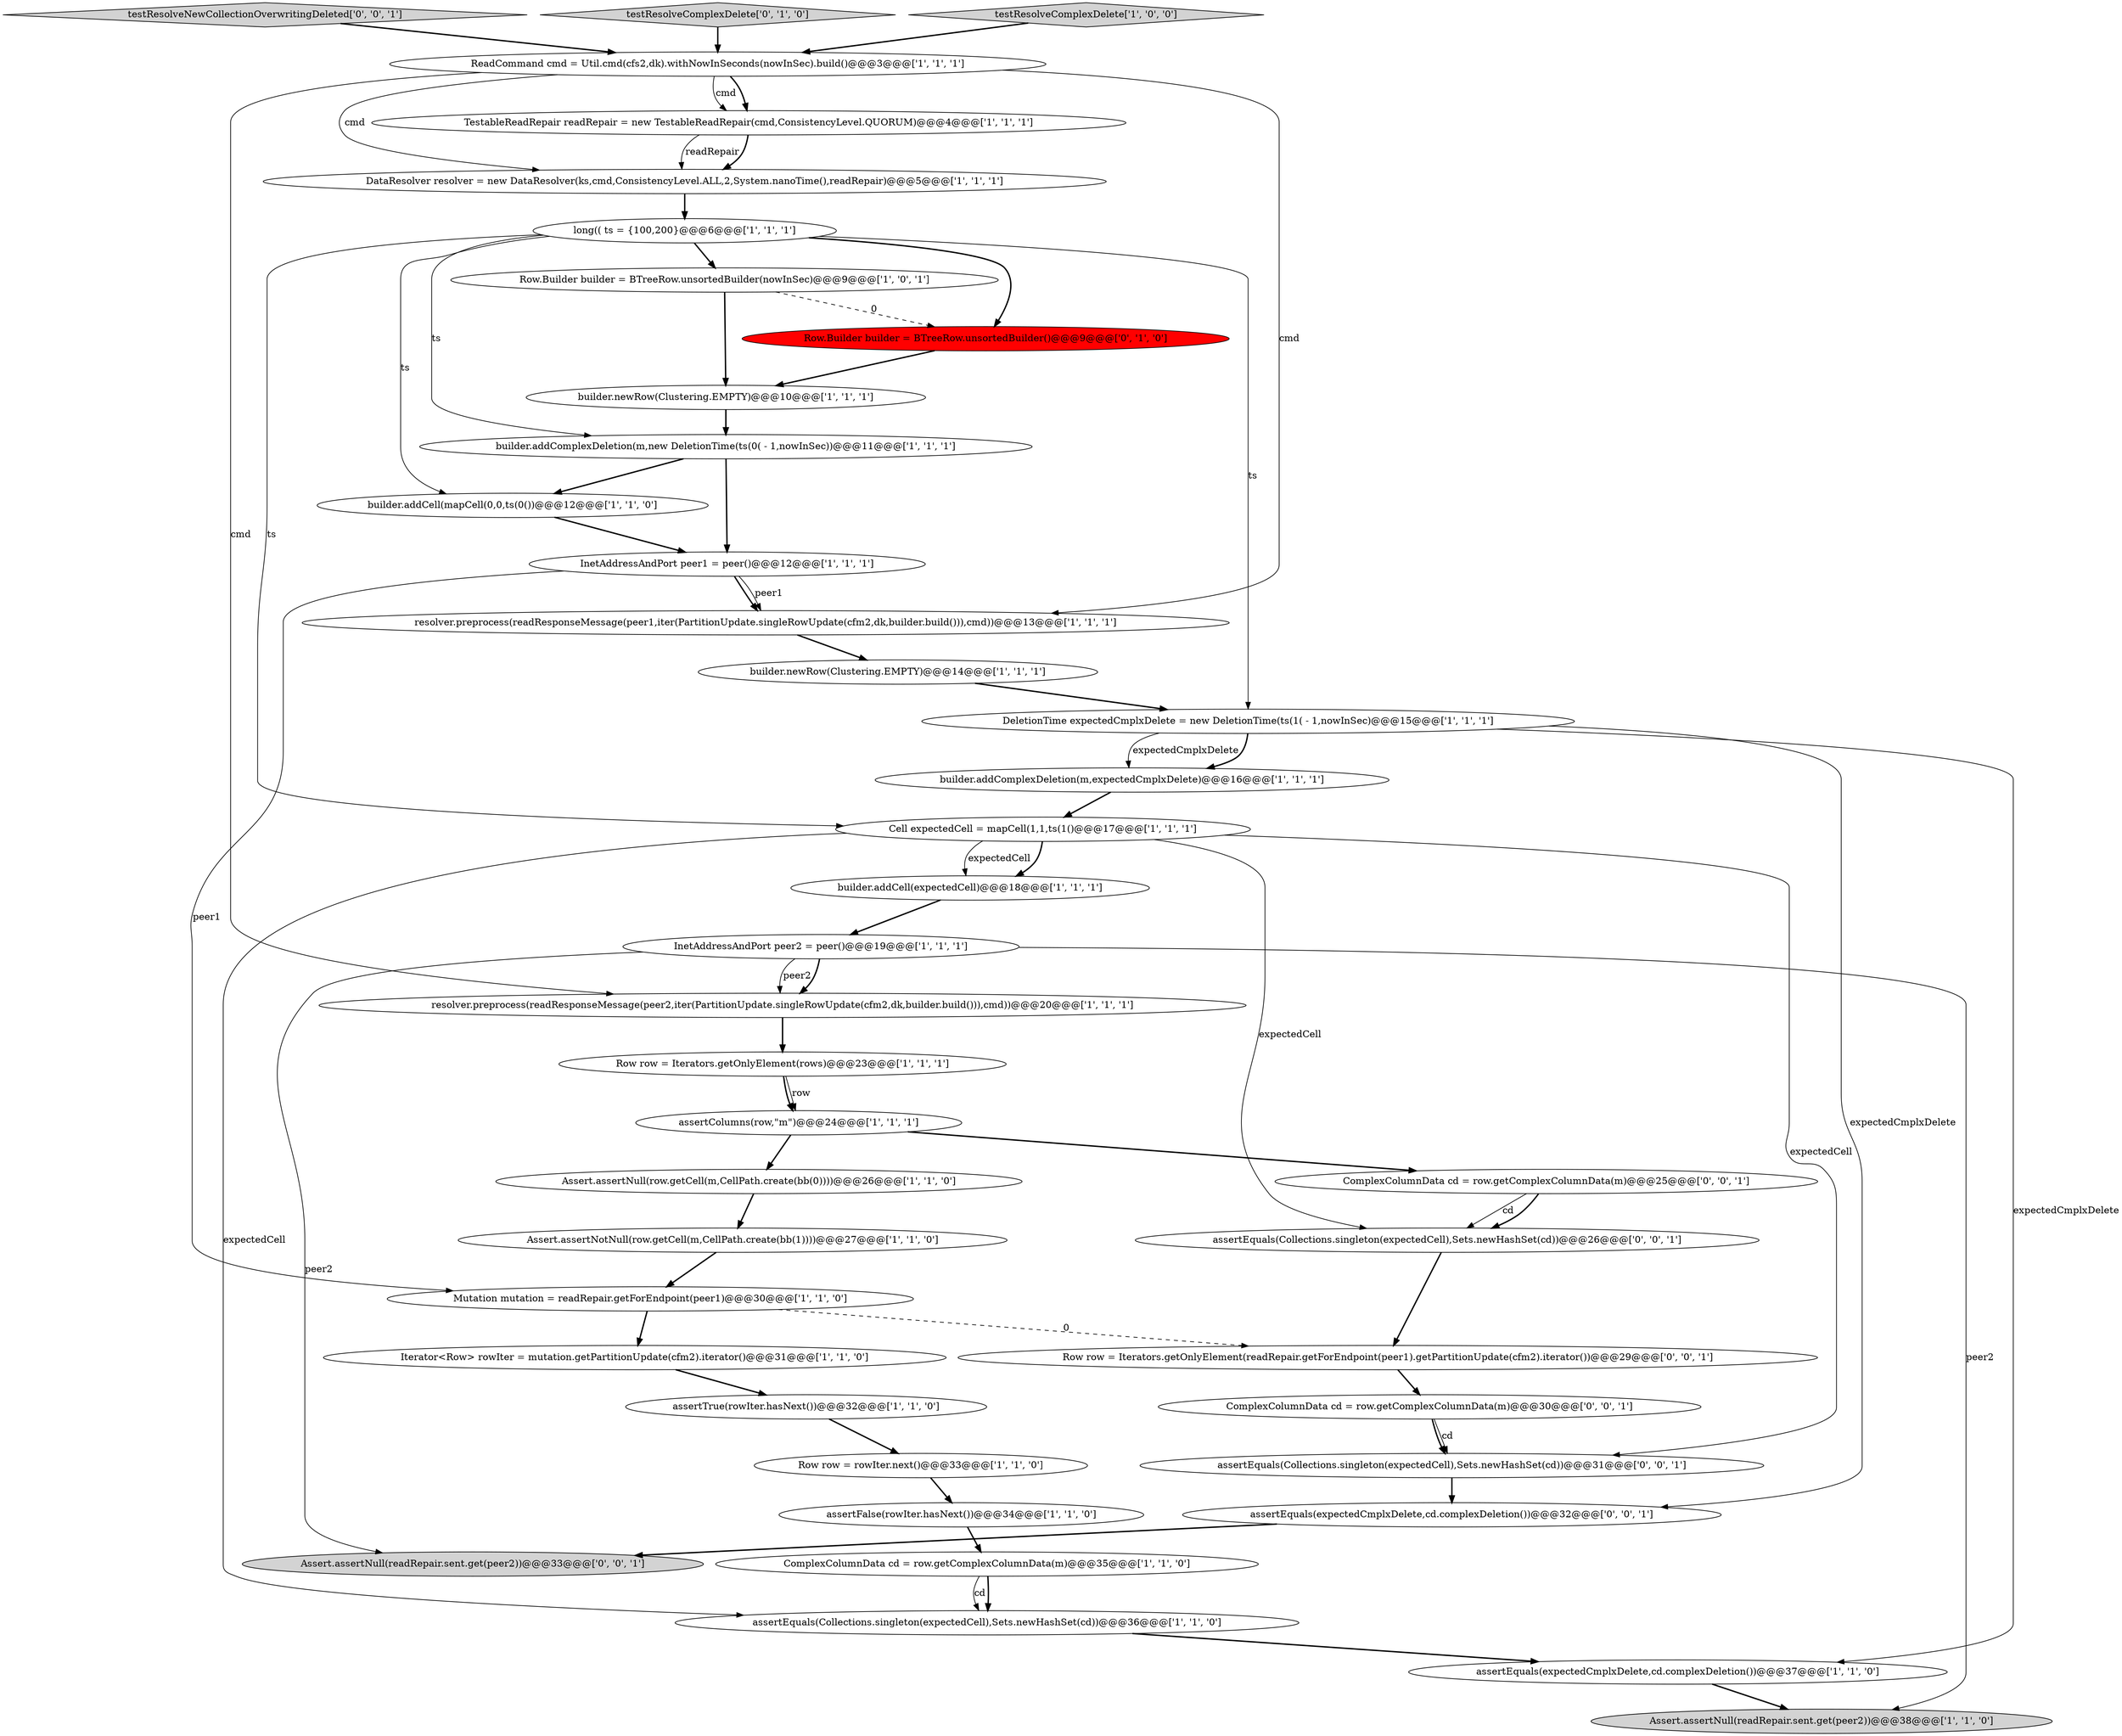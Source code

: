 digraph {
10 [style = filled, label = "assertTrue(rowIter.hasNext())@@@32@@@['1', '1', '0']", fillcolor = white, shape = ellipse image = "AAA0AAABBB1BBB"];
23 [style = filled, label = "resolver.preprocess(readResponseMessage(peer2,iter(PartitionUpdate.singleRowUpdate(cfm2,dk,builder.build())),cmd))@@@20@@@['1', '1', '1']", fillcolor = white, shape = ellipse image = "AAA0AAABBB1BBB"];
25 [style = filled, label = "DataResolver resolver = new DataResolver(ks,cmd,ConsistencyLevel.ALL,2,System.nanoTime(),readRepair)@@@5@@@['1', '1', '1']", fillcolor = white, shape = ellipse image = "AAA0AAABBB1BBB"];
17 [style = filled, label = "Cell expectedCell = mapCell(1,1,ts(1()@@@17@@@['1', '1', '1']", fillcolor = white, shape = ellipse image = "AAA0AAABBB1BBB"];
28 [style = filled, label = "builder.addComplexDeletion(m,expectedCmplxDelete)@@@16@@@['1', '1', '1']", fillcolor = white, shape = ellipse image = "AAA0AAABBB1BBB"];
30 [style = filled, label = "assertEquals(expectedCmplxDelete,cd.complexDeletion())@@@37@@@['1', '1', '0']", fillcolor = white, shape = ellipse image = "AAA0AAABBB1BBB"];
27 [style = filled, label = "long(( ts = {100,200}@@@6@@@['1', '1', '1']", fillcolor = white, shape = ellipse image = "AAA0AAABBB1BBB"];
40 [style = filled, label = "testResolveNewCollectionOverwritingDeleted['0', '0', '1']", fillcolor = lightgray, shape = diamond image = "AAA0AAABBB3BBB"];
37 [style = filled, label = "assertEquals(Collections.singleton(expectedCell),Sets.newHashSet(cd))@@@26@@@['0', '0', '1']", fillcolor = white, shape = ellipse image = "AAA0AAABBB3BBB"];
20 [style = filled, label = "assertColumns(row,\"m\")@@@24@@@['1', '1', '1']", fillcolor = white, shape = ellipse image = "AAA0AAABBB1BBB"];
6 [style = filled, label = "TestableReadRepair readRepair = new TestableReadRepair(cmd,ConsistencyLevel.QUORUM)@@@4@@@['1', '1', '1']", fillcolor = white, shape = ellipse image = "AAA0AAABBB1BBB"];
4 [style = filled, label = "builder.addCell(mapCell(0,0,ts(0())@@@12@@@['1', '1', '0']", fillcolor = white, shape = ellipse image = "AAA0AAABBB1BBB"];
13 [style = filled, label = "InetAddressAndPort peer2 = peer()@@@19@@@['1', '1', '1']", fillcolor = white, shape = ellipse image = "AAA0AAABBB1BBB"];
15 [style = filled, label = "Assert.assertNull(readRepair.sent.get(peer2))@@@38@@@['1', '1', '0']", fillcolor = lightgray, shape = ellipse image = "AAA0AAABBB1BBB"];
24 [style = filled, label = "assertEquals(Collections.singleton(expectedCell),Sets.newHashSet(cd))@@@36@@@['1', '1', '0']", fillcolor = white, shape = ellipse image = "AAA0AAABBB1BBB"];
34 [style = filled, label = "ComplexColumnData cd = row.getComplexColumnData(m)@@@25@@@['0', '0', '1']", fillcolor = white, shape = ellipse image = "AAA0AAABBB3BBB"];
0 [style = filled, label = "builder.addCell(expectedCell)@@@18@@@['1', '1', '1']", fillcolor = white, shape = ellipse image = "AAA0AAABBB1BBB"];
9 [style = filled, label = "Assert.assertNull(row.getCell(m,CellPath.create(bb(0))))@@@26@@@['1', '1', '0']", fillcolor = white, shape = ellipse image = "AAA0AAABBB1BBB"];
22 [style = filled, label = "builder.newRow(Clustering.EMPTY)@@@14@@@['1', '1', '1']", fillcolor = white, shape = ellipse image = "AAA0AAABBB1BBB"];
33 [style = filled, label = "assertEquals(expectedCmplxDelete,cd.complexDeletion())@@@32@@@['0', '0', '1']", fillcolor = white, shape = ellipse image = "AAA0AAABBB3BBB"];
38 [style = filled, label = "Assert.assertNull(readRepair.sent.get(peer2))@@@33@@@['0', '0', '1']", fillcolor = lightgray, shape = ellipse image = "AAA0AAABBB3BBB"];
1 [style = filled, label = "DeletionTime expectedCmplxDelete = new DeletionTime(ts(1( - 1,nowInSec)@@@15@@@['1', '1', '1']", fillcolor = white, shape = ellipse image = "AAA0AAABBB1BBB"];
19 [style = filled, label = "ComplexColumnData cd = row.getComplexColumnData(m)@@@35@@@['1', '1', '0']", fillcolor = white, shape = ellipse image = "AAA0AAABBB1BBB"];
18 [style = filled, label = "builder.newRow(Clustering.EMPTY)@@@10@@@['1', '1', '1']", fillcolor = white, shape = ellipse image = "AAA0AAABBB1BBB"];
7 [style = filled, label = "InetAddressAndPort peer1 = peer()@@@12@@@['1', '1', '1']", fillcolor = white, shape = ellipse image = "AAA0AAABBB1BBB"];
29 [style = filled, label = "Row row = rowIter.next()@@@33@@@['1', '1', '0']", fillcolor = white, shape = ellipse image = "AAA0AAABBB1BBB"];
2 [style = filled, label = "builder.addComplexDeletion(m,new DeletionTime(ts(0( - 1,nowInSec))@@@11@@@['1', '1', '1']", fillcolor = white, shape = ellipse image = "AAA0AAABBB1BBB"];
39 [style = filled, label = "assertEquals(Collections.singleton(expectedCell),Sets.newHashSet(cd))@@@31@@@['0', '0', '1']", fillcolor = white, shape = ellipse image = "AAA0AAABBB3BBB"];
32 [style = filled, label = "Row.Builder builder = BTreeRow.unsortedBuilder()@@@9@@@['0', '1', '0']", fillcolor = red, shape = ellipse image = "AAA1AAABBB2BBB"];
11 [style = filled, label = "assertFalse(rowIter.hasNext())@@@34@@@['1', '1', '0']", fillcolor = white, shape = ellipse image = "AAA0AAABBB1BBB"];
26 [style = filled, label = "ReadCommand cmd = Util.cmd(cfs2,dk).withNowInSeconds(nowInSec).build()@@@3@@@['1', '1', '1']", fillcolor = white, shape = ellipse image = "AAA0AAABBB1BBB"];
16 [style = filled, label = "resolver.preprocess(readResponseMessage(peer1,iter(PartitionUpdate.singleRowUpdate(cfm2,dk,builder.build())),cmd))@@@13@@@['1', '1', '1']", fillcolor = white, shape = ellipse image = "AAA0AAABBB1BBB"];
21 [style = filled, label = "Iterator<Row> rowIter = mutation.getPartitionUpdate(cfm2).iterator()@@@31@@@['1', '1', '0']", fillcolor = white, shape = ellipse image = "AAA0AAABBB1BBB"];
35 [style = filled, label = "ComplexColumnData cd = row.getComplexColumnData(m)@@@30@@@['0', '0', '1']", fillcolor = white, shape = ellipse image = "AAA0AAABBB3BBB"];
14 [style = filled, label = "Mutation mutation = readRepair.getForEndpoint(peer1)@@@30@@@['1', '1', '0']", fillcolor = white, shape = ellipse image = "AAA0AAABBB1BBB"];
8 [style = filled, label = "Assert.assertNotNull(row.getCell(m,CellPath.create(bb(1))))@@@27@@@['1', '1', '0']", fillcolor = white, shape = ellipse image = "AAA0AAABBB1BBB"];
5 [style = filled, label = "Row.Builder builder = BTreeRow.unsortedBuilder(nowInSec)@@@9@@@['1', '0', '1']", fillcolor = white, shape = ellipse image = "AAA0AAABBB1BBB"];
3 [style = filled, label = "Row row = Iterators.getOnlyElement(rows)@@@23@@@['1', '1', '1']", fillcolor = white, shape = ellipse image = "AAA0AAABBB1BBB"];
31 [style = filled, label = "testResolveComplexDelete['0', '1', '0']", fillcolor = lightgray, shape = diamond image = "AAA0AAABBB2BBB"];
36 [style = filled, label = "Row row = Iterators.getOnlyElement(readRepair.getForEndpoint(peer1).getPartitionUpdate(cfm2).iterator())@@@29@@@['0', '0', '1']", fillcolor = white, shape = ellipse image = "AAA0AAABBB3BBB"];
12 [style = filled, label = "testResolveComplexDelete['1', '0', '0']", fillcolor = lightgray, shape = diamond image = "AAA0AAABBB1BBB"];
13->38 [style = solid, label="peer2"];
17->37 [style = solid, label="expectedCell"];
21->10 [style = bold, label=""];
27->32 [style = bold, label=""];
27->1 [style = solid, label="ts"];
27->17 [style = solid, label="ts"];
0->13 [style = bold, label=""];
37->36 [style = bold, label=""];
20->9 [style = bold, label=""];
20->34 [style = bold, label=""];
1->30 [style = solid, label="expectedCmplxDelete"];
35->39 [style = bold, label=""];
27->4 [style = solid, label="ts"];
8->14 [style = bold, label=""];
23->3 [style = bold, label=""];
5->18 [style = bold, label=""];
12->26 [style = bold, label=""];
16->22 [style = bold, label=""];
18->2 [style = bold, label=""];
26->6 [style = bold, label=""];
17->24 [style = solid, label="expectedCell"];
26->16 [style = solid, label="cmd"];
7->14 [style = solid, label="peer1"];
3->20 [style = solid, label="row"];
2->4 [style = bold, label=""];
1->28 [style = solid, label="expectedCmplxDelete"];
1->33 [style = solid, label="expectedCmplxDelete"];
4->7 [style = bold, label=""];
34->37 [style = solid, label="cd"];
9->8 [style = bold, label=""];
39->33 [style = bold, label=""];
24->30 [style = bold, label=""];
19->24 [style = bold, label=""];
14->36 [style = dashed, label="0"];
25->27 [style = bold, label=""];
5->32 [style = dashed, label="0"];
27->2 [style = solid, label="ts"];
13->23 [style = solid, label="peer2"];
17->39 [style = solid, label="expectedCell"];
35->39 [style = solid, label="cd"];
1->28 [style = bold, label=""];
3->20 [style = bold, label=""];
17->0 [style = bold, label=""];
29->11 [style = bold, label=""];
31->26 [style = bold, label=""];
26->23 [style = solid, label="cmd"];
10->29 [style = bold, label=""];
34->37 [style = bold, label=""];
19->24 [style = solid, label="cd"];
7->16 [style = bold, label=""];
17->0 [style = solid, label="expectedCell"];
13->23 [style = bold, label=""];
26->6 [style = solid, label="cmd"];
30->15 [style = bold, label=""];
28->17 [style = bold, label=""];
40->26 [style = bold, label=""];
33->38 [style = bold, label=""];
13->15 [style = solid, label="peer2"];
11->19 [style = bold, label=""];
22->1 [style = bold, label=""];
27->5 [style = bold, label=""];
26->25 [style = solid, label="cmd"];
32->18 [style = bold, label=""];
2->7 [style = bold, label=""];
6->25 [style = solid, label="readRepair"];
36->35 [style = bold, label=""];
7->16 [style = solid, label="peer1"];
14->21 [style = bold, label=""];
6->25 [style = bold, label=""];
}
